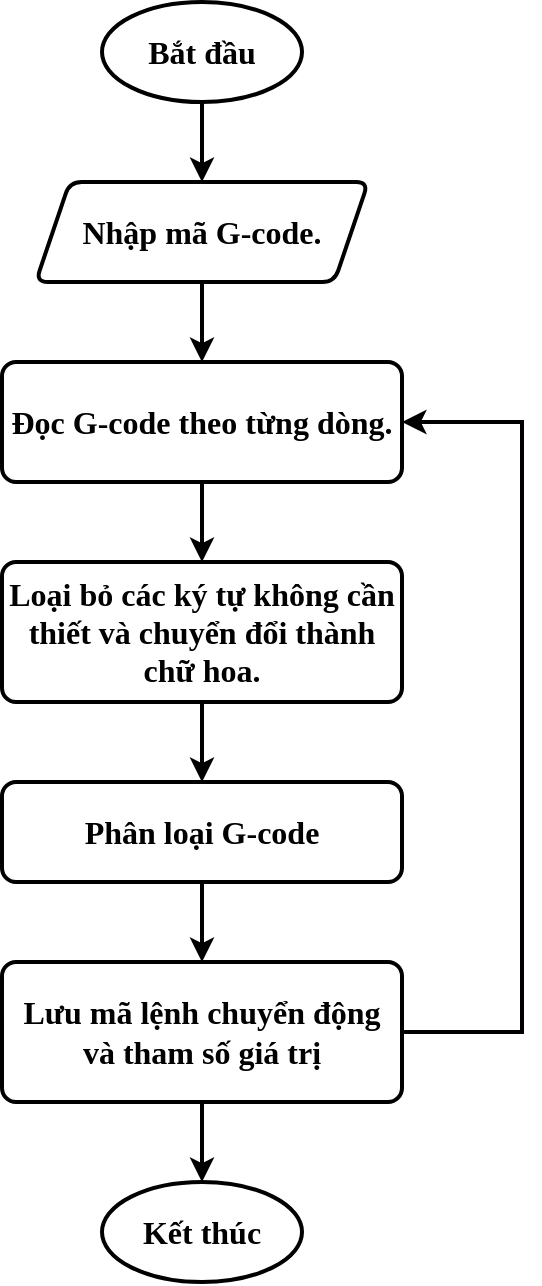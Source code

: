 <mxfile version="18.2.0" type="device"><diagram id="QmSg7h4Ii7K3lXuDQR0g" name="Page-1"><mxGraphModel dx="1021" dy="584" grid="1" gridSize="10" guides="1" tooltips="1" connect="1" arrows="1" fold="1" page="1" pageScale="1" pageWidth="850" pageHeight="1100" math="0" shadow="0"><root><mxCell id="0"/><mxCell id="1" parent="0"/><mxCell id="8zrfBwsZZ-0OyA9SuXyZ-1" value="&lt;font size=&quot;1&quot; face=&quot;Times New Roman&quot;&gt;&lt;b style=&quot;font-size: 16px;&quot;&gt;Bắt đầu&lt;/b&gt;&lt;/font&gt;" style="strokeWidth=2;html=1;shape=mxgraph.flowchart.start_1;whiteSpace=wrap;" vertex="1" parent="1"><mxGeometry x="370" y="240" width="100" height="50" as="geometry"/></mxCell><mxCell id="8zrfBwsZZ-0OyA9SuXyZ-2" value="&lt;b&gt;Nhập mã G-code.&lt;/b&gt;" style="shape=parallelogram;html=1;strokeWidth=2;perimeter=parallelogramPerimeter;whiteSpace=wrap;rounded=1;arcSize=12;size=0.102;fontFamily=Times New Roman;fontSize=16;" vertex="1" parent="1"><mxGeometry x="336.88" y="330" width="166.25" height="50" as="geometry"/></mxCell><mxCell id="8zrfBwsZZ-0OyA9SuXyZ-4" value="&lt;b&gt;Đọc G-code theo từng dòng.&lt;/b&gt;" style="rounded=1;whiteSpace=wrap;html=1;absoluteArcSize=1;arcSize=14;strokeWidth=2;fontFamily=Times New Roman;fontSize=16;" vertex="1" parent="1"><mxGeometry x="320" y="420" width="200" height="60" as="geometry"/></mxCell><mxCell id="8zrfBwsZZ-0OyA9SuXyZ-5" value="&lt;div&gt;&lt;b&gt;Loại bỏ các ký tự không cần thiết và chuyển đổi thành chữ hoa.&lt;/b&gt;&lt;/div&gt;" style="rounded=1;whiteSpace=wrap;html=1;absoluteArcSize=1;arcSize=14;strokeWidth=2;fontFamily=Times New Roman;fontSize=16;" vertex="1" parent="1"><mxGeometry x="320" y="520" width="200" height="70" as="geometry"/></mxCell><mxCell id="8zrfBwsZZ-0OyA9SuXyZ-6" value="&lt;b&gt;Phân loại G-code&lt;/b&gt;" style="rounded=1;whiteSpace=wrap;html=1;absoluteArcSize=1;arcSize=14;strokeWidth=2;fontFamily=Times New Roman;fontSize=16;" vertex="1" parent="1"><mxGeometry x="320" y="630" width="200" height="50" as="geometry"/></mxCell><mxCell id="8zrfBwsZZ-0OyA9SuXyZ-7" value="&lt;b&gt;Lưu mã lệnh chuyển động và tham số giá trị&lt;/b&gt;" style="rounded=1;whiteSpace=wrap;html=1;absoluteArcSize=1;arcSize=14;strokeWidth=2;fontFamily=Times New Roman;fontSize=16;" vertex="1" parent="1"><mxGeometry x="320" y="720" width="200" height="70" as="geometry"/></mxCell><mxCell id="8zrfBwsZZ-0OyA9SuXyZ-8" value="&lt;b&gt;Kết thúc&lt;/b&gt;" style="strokeWidth=2;html=1;shape=mxgraph.flowchart.start_1;whiteSpace=wrap;fontFamily=Times New Roman;fontSize=16;" vertex="1" parent="1"><mxGeometry x="370" y="830" width="100" height="50" as="geometry"/></mxCell><mxCell id="8zrfBwsZZ-0OyA9SuXyZ-9" value="" style="endArrow=classic;html=1;rounded=0;fontFamily=Times New Roman;fontSize=16;exitX=0.5;exitY=1;exitDx=0;exitDy=0;exitPerimeter=0;entryX=0.5;entryY=0;entryDx=0;entryDy=0;strokeWidth=2;" edge="1" parent="1" source="8zrfBwsZZ-0OyA9SuXyZ-1" target="8zrfBwsZZ-0OyA9SuXyZ-2"><mxGeometry width="50" height="50" relative="1" as="geometry"><mxPoint x="310" y="700" as="sourcePoint"/><mxPoint x="360" y="650" as="targetPoint"/></mxGeometry></mxCell><mxCell id="8zrfBwsZZ-0OyA9SuXyZ-10" value="" style="endArrow=classic;html=1;rounded=0;fontFamily=Times New Roman;fontSize=16;exitX=0.5;exitY=1;exitDx=0;exitDy=0;entryX=0.5;entryY=0;entryDx=0;entryDy=0;strokeWidth=2;" edge="1" parent="1" source="8zrfBwsZZ-0OyA9SuXyZ-2" target="8zrfBwsZZ-0OyA9SuXyZ-4"><mxGeometry width="50" height="50" relative="1" as="geometry"><mxPoint x="380" y="430" as="sourcePoint"/><mxPoint x="430" y="380" as="targetPoint"/></mxGeometry></mxCell><mxCell id="8zrfBwsZZ-0OyA9SuXyZ-11" value="" style="endArrow=classic;html=1;rounded=0;fontFamily=Times New Roman;fontSize=16;exitX=0.5;exitY=1;exitDx=0;exitDy=0;entryX=0.5;entryY=0;entryDx=0;entryDy=0;strokeWidth=2;" edge="1" parent="1" source="8zrfBwsZZ-0OyA9SuXyZ-4" target="8zrfBwsZZ-0OyA9SuXyZ-5"><mxGeometry width="50" height="50" relative="1" as="geometry"><mxPoint x="380" y="600" as="sourcePoint"/><mxPoint x="430" y="550" as="targetPoint"/></mxGeometry></mxCell><mxCell id="8zrfBwsZZ-0OyA9SuXyZ-12" value="" style="endArrow=classic;html=1;rounded=0;fontFamily=Times New Roman;fontSize=16;exitX=0.5;exitY=1;exitDx=0;exitDy=0;entryX=0.5;entryY=0;entryDx=0;entryDy=0;strokeWidth=2;" edge="1" parent="1" source="8zrfBwsZZ-0OyA9SuXyZ-5" target="8zrfBwsZZ-0OyA9SuXyZ-6"><mxGeometry width="50" height="50" relative="1" as="geometry"><mxPoint x="380" y="710" as="sourcePoint"/><mxPoint x="430" y="660" as="targetPoint"/></mxGeometry></mxCell><mxCell id="8zrfBwsZZ-0OyA9SuXyZ-13" value="" style="endArrow=classic;html=1;rounded=0;fontFamily=Times New Roman;fontSize=16;exitX=0.5;exitY=1;exitDx=0;exitDy=0;entryX=0.5;entryY=0;entryDx=0;entryDy=0;strokeWidth=2;" edge="1" parent="1" source="8zrfBwsZZ-0OyA9SuXyZ-6" target="8zrfBwsZZ-0OyA9SuXyZ-7"><mxGeometry width="50" height="50" relative="1" as="geometry"><mxPoint x="380" y="830" as="sourcePoint"/><mxPoint x="430" y="780" as="targetPoint"/></mxGeometry></mxCell><mxCell id="8zrfBwsZZ-0OyA9SuXyZ-14" value="" style="endArrow=classic;html=1;rounded=0;fontFamily=Times New Roman;fontSize=16;exitX=0.5;exitY=1;exitDx=0;exitDy=0;strokeWidth=2;" edge="1" parent="1" source="8zrfBwsZZ-0OyA9SuXyZ-7" target="8zrfBwsZZ-0OyA9SuXyZ-8"><mxGeometry width="50" height="50" relative="1" as="geometry"><mxPoint x="380" y="830" as="sourcePoint"/><mxPoint x="430" y="780" as="targetPoint"/></mxGeometry></mxCell><mxCell id="8zrfBwsZZ-0OyA9SuXyZ-15" value="" style="endArrow=classic;html=1;rounded=0;fontFamily=Times New Roman;fontSize=16;exitX=1;exitY=0.5;exitDx=0;exitDy=0;entryX=1;entryY=0.5;entryDx=0;entryDy=0;strokeWidth=2;" edge="1" parent="1" source="8zrfBwsZZ-0OyA9SuXyZ-7" target="8zrfBwsZZ-0OyA9SuXyZ-4"><mxGeometry width="50" height="50" relative="1" as="geometry"><mxPoint x="400" y="680" as="sourcePoint"/><mxPoint x="560" y="670" as="targetPoint"/><Array as="points"><mxPoint x="580" y="755"/><mxPoint x="580" y="450"/></Array></mxGeometry></mxCell></root></mxGraphModel></diagram></mxfile>